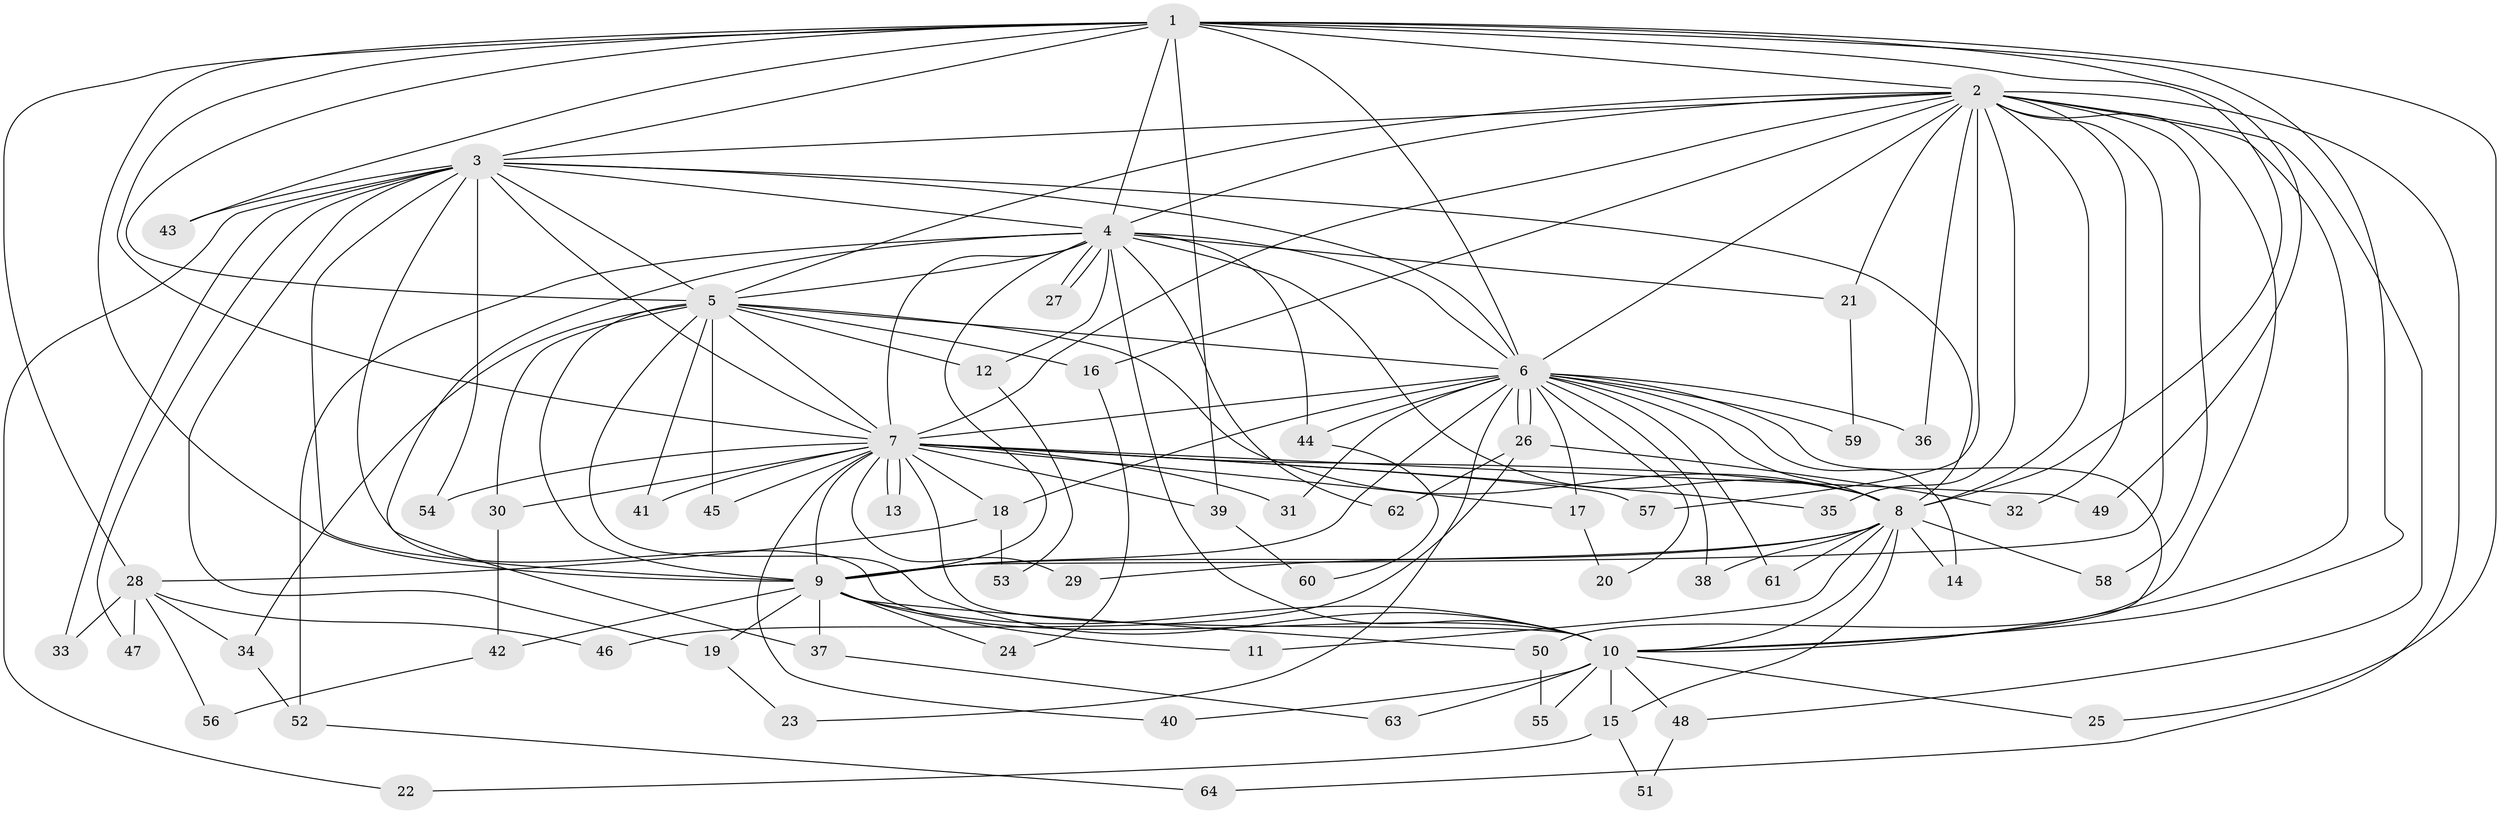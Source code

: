 // Generated by graph-tools (version 1.1) at 2025/25/03/09/25 03:25:50]
// undirected, 64 vertices, 153 edges
graph export_dot {
graph [start="1"]
  node [color=gray90,style=filled];
  1;
  2;
  3;
  4;
  5;
  6;
  7;
  8;
  9;
  10;
  11;
  12;
  13;
  14;
  15;
  16;
  17;
  18;
  19;
  20;
  21;
  22;
  23;
  24;
  25;
  26;
  27;
  28;
  29;
  30;
  31;
  32;
  33;
  34;
  35;
  36;
  37;
  38;
  39;
  40;
  41;
  42;
  43;
  44;
  45;
  46;
  47;
  48;
  49;
  50;
  51;
  52;
  53;
  54;
  55;
  56;
  57;
  58;
  59;
  60;
  61;
  62;
  63;
  64;
  1 -- 2;
  1 -- 3;
  1 -- 4;
  1 -- 5;
  1 -- 6;
  1 -- 7;
  1 -- 8;
  1 -- 9;
  1 -- 10;
  1 -- 25;
  1 -- 28;
  1 -- 39;
  1 -- 43;
  1 -- 49;
  2 -- 3;
  2 -- 4;
  2 -- 5;
  2 -- 6;
  2 -- 7;
  2 -- 8;
  2 -- 9;
  2 -- 10;
  2 -- 16;
  2 -- 21;
  2 -- 32;
  2 -- 35;
  2 -- 36;
  2 -- 48;
  2 -- 50;
  2 -- 57;
  2 -- 58;
  2 -- 64;
  3 -- 4;
  3 -- 5;
  3 -- 6;
  3 -- 7;
  3 -- 8;
  3 -- 9;
  3 -- 10;
  3 -- 19;
  3 -- 22;
  3 -- 33;
  3 -- 43;
  3 -- 47;
  3 -- 54;
  4 -- 5;
  4 -- 6;
  4 -- 7;
  4 -- 8;
  4 -- 9;
  4 -- 10;
  4 -- 12;
  4 -- 21;
  4 -- 27;
  4 -- 27;
  4 -- 37;
  4 -- 44;
  4 -- 52;
  4 -- 62;
  5 -- 6;
  5 -- 7;
  5 -- 8;
  5 -- 9;
  5 -- 10;
  5 -- 12;
  5 -- 16;
  5 -- 30;
  5 -- 34;
  5 -- 41;
  5 -- 45;
  6 -- 7;
  6 -- 8;
  6 -- 9;
  6 -- 10;
  6 -- 14;
  6 -- 17;
  6 -- 18;
  6 -- 20;
  6 -- 23;
  6 -- 26;
  6 -- 26;
  6 -- 31;
  6 -- 36;
  6 -- 38;
  6 -- 44;
  6 -- 59;
  6 -- 61;
  7 -- 8;
  7 -- 9;
  7 -- 10;
  7 -- 13;
  7 -- 13;
  7 -- 17;
  7 -- 18;
  7 -- 29;
  7 -- 30;
  7 -- 31;
  7 -- 35;
  7 -- 39;
  7 -- 40;
  7 -- 41;
  7 -- 45;
  7 -- 49;
  7 -- 54;
  7 -- 57;
  8 -- 9;
  8 -- 10;
  8 -- 11;
  8 -- 14;
  8 -- 15;
  8 -- 29;
  8 -- 38;
  8 -- 58;
  8 -- 61;
  9 -- 10;
  9 -- 11;
  9 -- 19;
  9 -- 24;
  9 -- 37;
  9 -- 42;
  9 -- 50;
  10 -- 15;
  10 -- 25;
  10 -- 40;
  10 -- 48;
  10 -- 55;
  10 -- 63;
  12 -- 53;
  15 -- 22;
  15 -- 51;
  16 -- 24;
  17 -- 20;
  18 -- 28;
  18 -- 53;
  19 -- 23;
  21 -- 59;
  26 -- 32;
  26 -- 46;
  26 -- 62;
  28 -- 33;
  28 -- 34;
  28 -- 46;
  28 -- 47;
  28 -- 56;
  30 -- 42;
  34 -- 52;
  37 -- 63;
  39 -- 60;
  42 -- 56;
  44 -- 60;
  48 -- 51;
  50 -- 55;
  52 -- 64;
}

